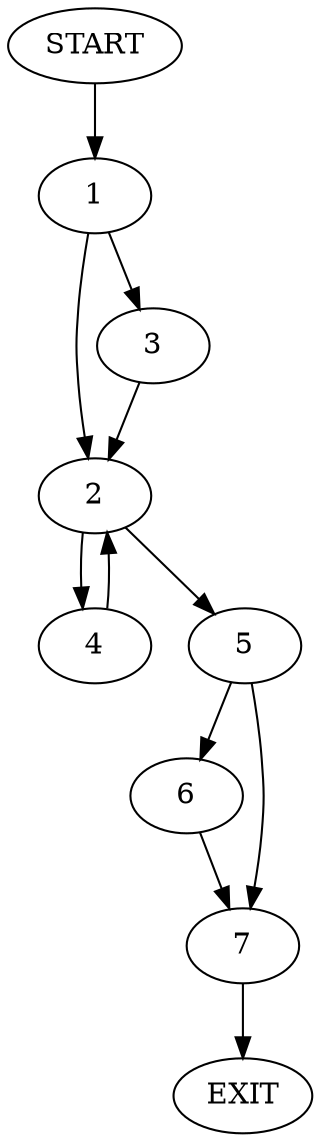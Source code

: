 digraph {
0 [label="START"]
8 [label="EXIT"]
0 -> 1
1 -> 2
1 -> 3
2 -> 4
2 -> 5
3 -> 2
4 -> 2
5 -> 6
5 -> 7
6 -> 7
7 -> 8
}
